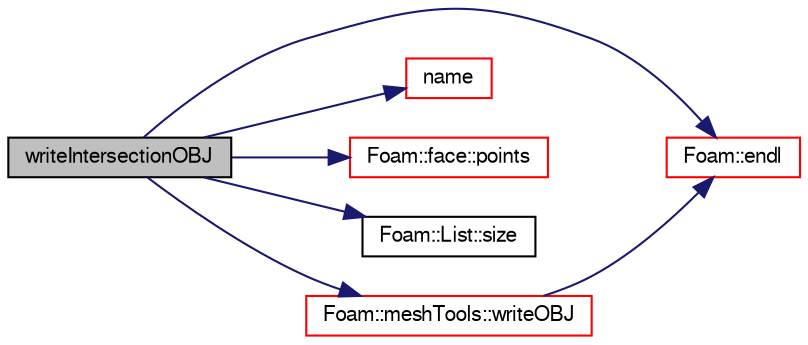 digraph "writeIntersectionOBJ"
{
  bgcolor="transparent";
  edge [fontname="FreeSans",fontsize="10",labelfontname="FreeSans",labelfontsize="10"];
  node [fontname="FreeSans",fontsize="10",shape=record];
  rankdir="LR";
  Node120 [label="writeIntersectionOBJ",height=0.2,width=0.4,color="black", fillcolor="grey75", style="filled", fontcolor="black"];
  Node120 -> Node121 [color="midnightblue",fontsize="10",style="solid",fontname="FreeSans"];
  Node121 [label="Foam::endl",height=0.2,width=0.4,color="red",URL="$a21124.html#a2db8fe02a0d3909e9351bb4275b23ce4",tooltip="Add newline and flush stream. "];
  Node120 -> Node123 [color="midnightblue",fontsize="10",style="solid",fontname="FreeSans"];
  Node123 [label="name",height=0.2,width=0.4,color="red",URL="$a12539.html#a82e193fb66ae8aade6c98ed7ff994906",tooltip="Return a string representation of a Scalar. "];
  Node120 -> Node125 [color="midnightblue",fontsize="10",style="solid",fontname="FreeSans"];
  Node125 [label="Foam::face::points",height=0.2,width=0.4,color="red",URL="$a27218.html#a31b4b5aa616e3ff848118f676e9fec6e",tooltip="Return the points corresponding to this face. "];
  Node120 -> Node128 [color="midnightblue",fontsize="10",style="solid",fontname="FreeSans"];
  Node128 [label="Foam::List::size",height=0.2,width=0.4,color="black",URL="$a25694.html#a8a5f6fa29bd4b500caf186f60245b384",tooltip="Override size to be inconsistent with allocated storage. "];
  Node120 -> Node129 [color="midnightblue",fontsize="10",style="solid",fontname="FreeSans"];
  Node129 [label="Foam::meshTools::writeOBJ",height=0.2,width=0.4,color="red",URL="$a21153.html#afd76c6ccc8ee4a5957f0232218167c17",tooltip="Write obj representation of point. "];
  Node129 -> Node121 [color="midnightblue",fontsize="10",style="solid",fontname="FreeSans"];
}
